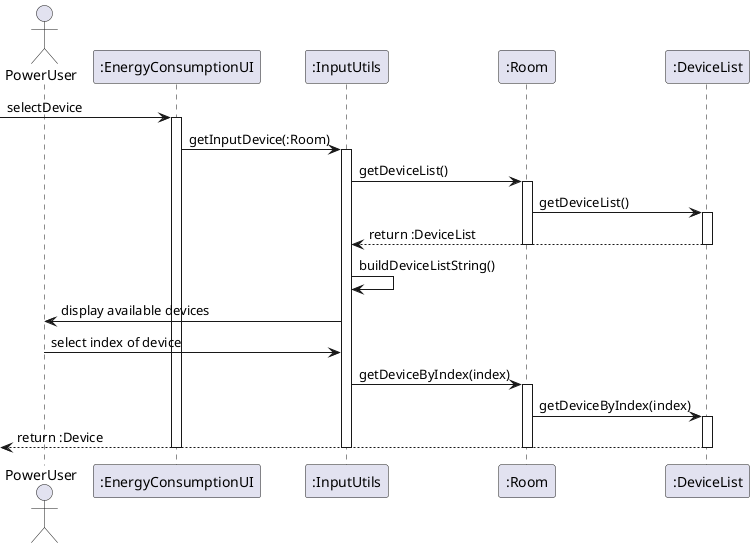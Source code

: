@startuml

actor PowerUser

-> ":EnergyConsumptionUI": selectDevice
activate ":EnergyConsumptionUI"
":EnergyConsumptionUI" -> ":InputUtils": getInputDevice(:Room)
activate ":InputUtils"
":InputUtils" -> ":Room": getDeviceList()
activate ":Room"
":Room" -> ":DeviceList": getDeviceList()
activate ":DeviceList"
":DeviceList" --> ":InputUtils": return :DeviceList
deactivate ":DeviceList"
deactivate ":Room"
":InputUtils" -> ":InputUtils": buildDeviceListString()
":InputUtils" -> PowerUser: display available devices
PowerUser -> ":InputUtils":  select index of device
":InputUtils" -> ":Room": getDeviceByIndex(index)
activate ":Room"
":Room" -> ":DeviceList": getDeviceByIndex(index)
activate ":DeviceList"
<-- ":DeviceList": return :Device
deactivate ":DeviceList"
deactivate ":Room"
deactivate ":EnergyConsumptionUI"
deactivate ":InputUtils"
@enduml